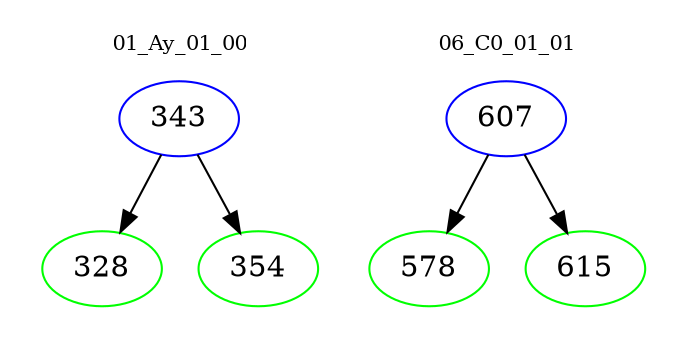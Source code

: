 digraph{
subgraph cluster_0 {
color = white
label = "01_Ay_01_00";
fontsize=10;
T0_343 [label="343", color="blue"]
T0_343 -> T0_328 [color="black"]
T0_328 [label="328", color="green"]
T0_343 -> T0_354 [color="black"]
T0_354 [label="354", color="green"]
}
subgraph cluster_1 {
color = white
label = "06_C0_01_01";
fontsize=10;
T1_607 [label="607", color="blue"]
T1_607 -> T1_578 [color="black"]
T1_578 [label="578", color="green"]
T1_607 -> T1_615 [color="black"]
T1_615 [label="615", color="green"]
}
}
